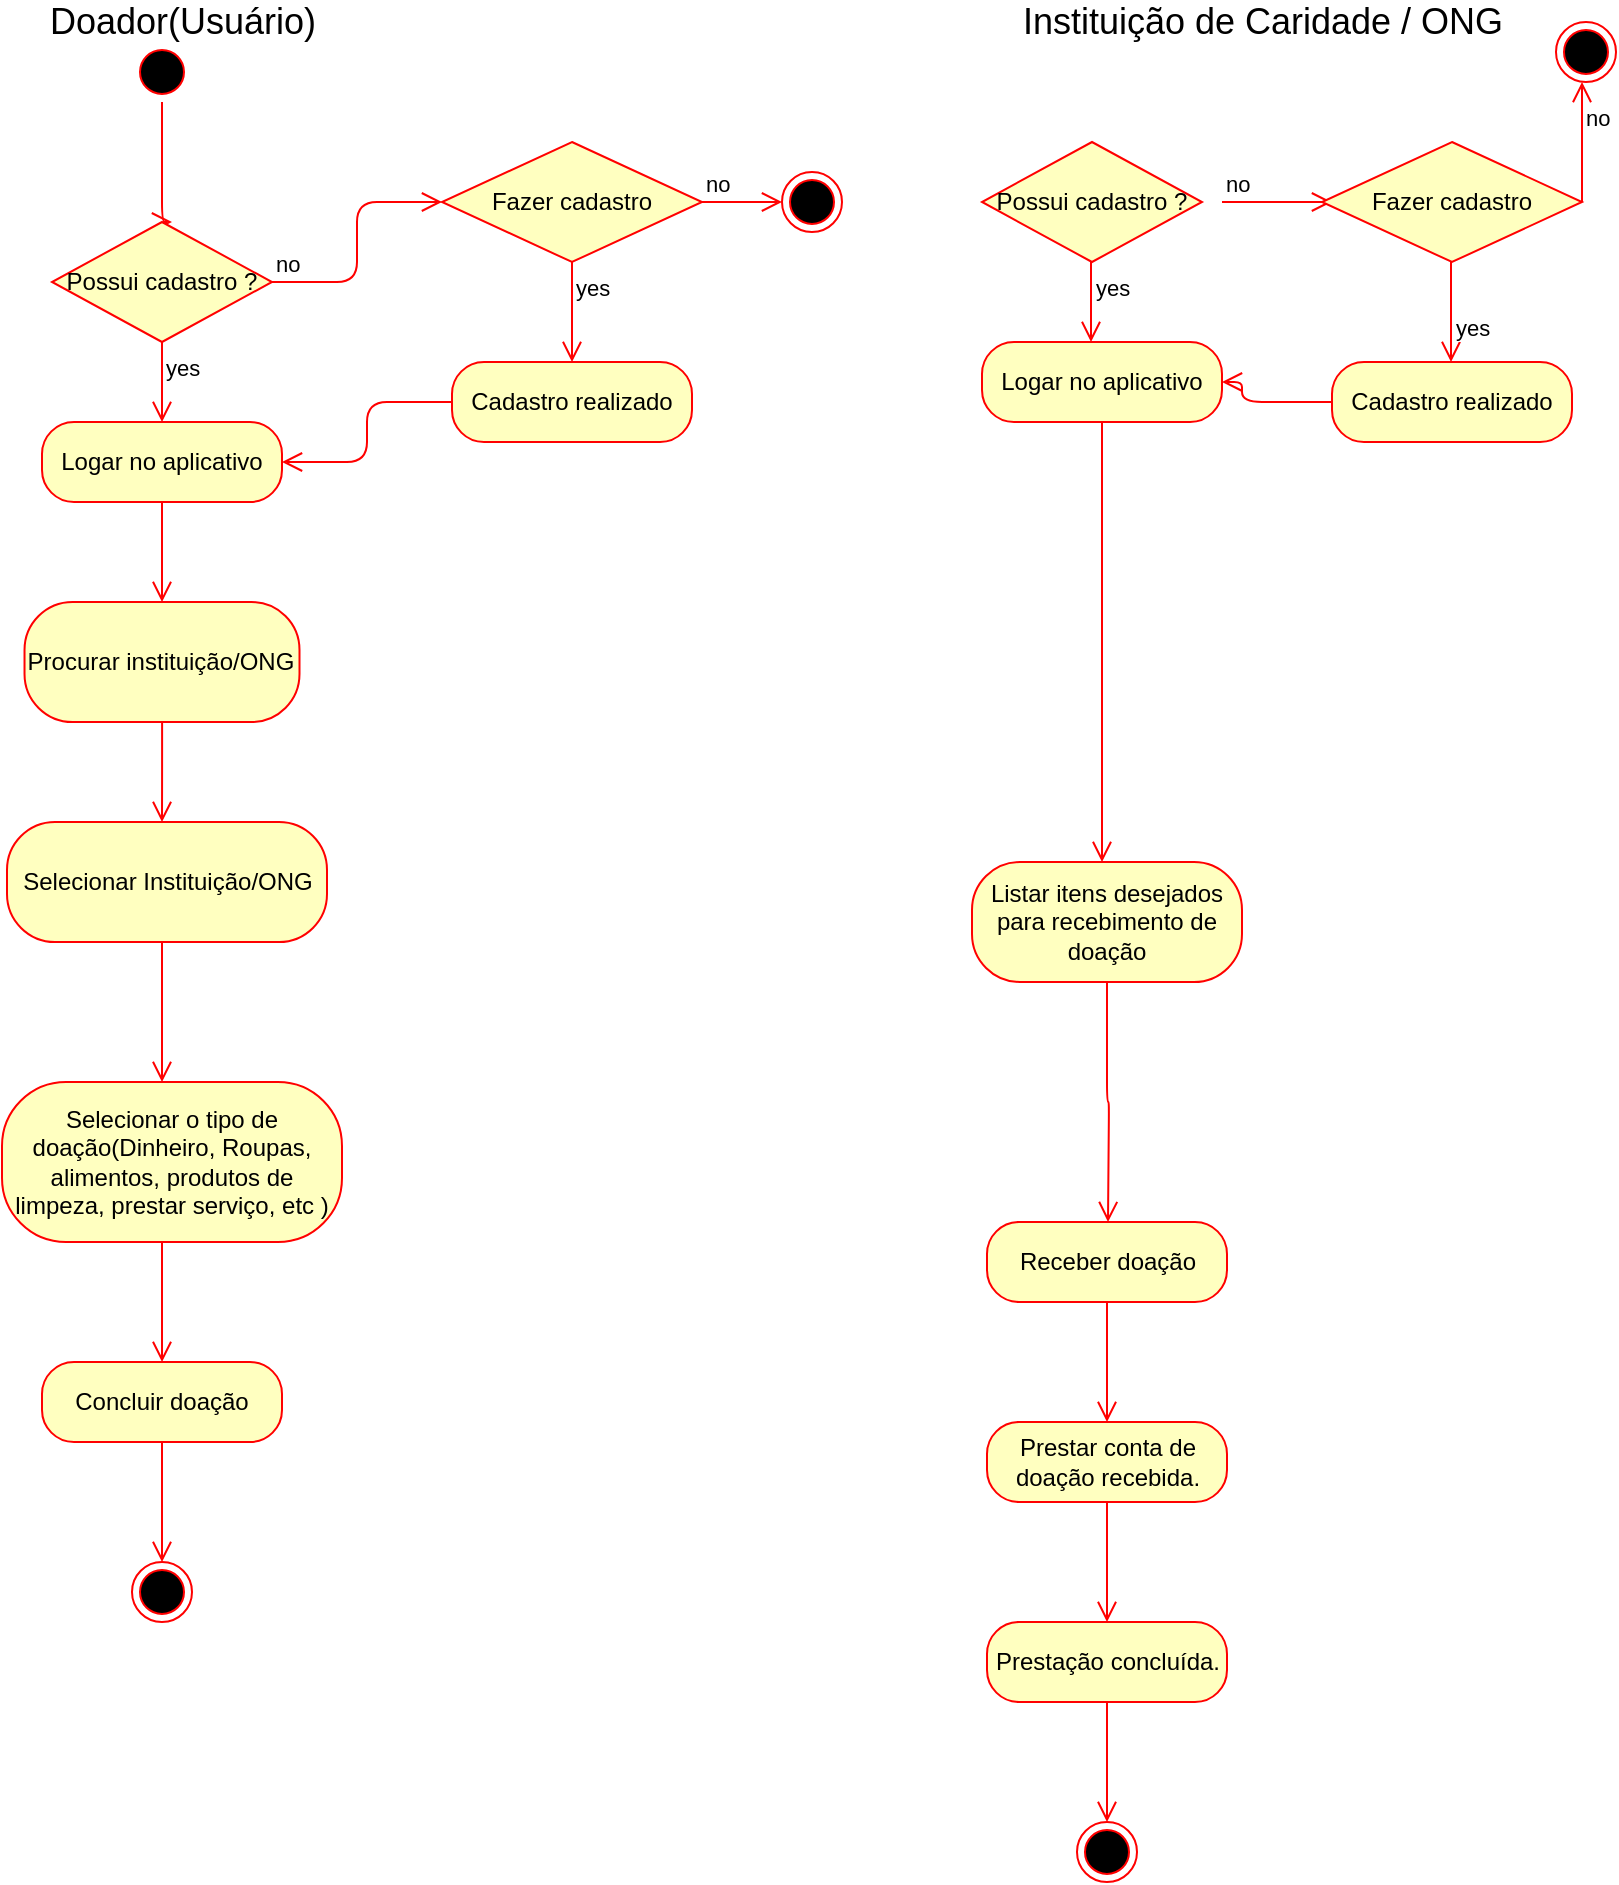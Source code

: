<mxfile version="15.2.7"><diagram id="UurP5h0zBJyFu4KQyx0P" name="Page-1"><mxGraphModel dx="868" dy="452" grid="1" gridSize="10" guides="1" tooltips="1" connect="1" arrows="1" fold="1" page="1" pageScale="1" pageWidth="827" pageHeight="1169" math="0" shadow="0"><root><mxCell id="0"/><mxCell id="1" parent="0"/><mxCell id="u4Ucdc-VB1yemxS_gb2c-9" value="&lt;font style=&quot;font-size: 18px&quot;&gt;Doador(Usuário)&lt;br&gt;&lt;/font&gt;" style="text;html=1;align=center;verticalAlign=middle;resizable=0;points=[];autosize=1;strokeColor=none;fillColor=none;" vertex="1" parent="1"><mxGeometry x="35" y="20" width="150" height="20" as="geometry"/></mxCell><mxCell id="u4Ucdc-VB1yemxS_gb2c-10" value="&lt;font style=&quot;font-size: 18px&quot;&gt;Instituição de Caridade / ONG&lt;/font&gt;" style="text;html=1;align=center;verticalAlign=middle;resizable=0;points=[];autosize=1;strokeColor=none;fillColor=none;" vertex="1" parent="1"><mxGeometry x="520" y="20" width="260" height="20" as="geometry"/></mxCell><mxCell id="u4Ucdc-VB1yemxS_gb2c-11" value="" style="ellipse;html=1;shape=startState;fillColor=#000000;strokeColor=#ff0000;" vertex="1" parent="1"><mxGeometry x="85" y="40" width="30" height="30" as="geometry"/></mxCell><mxCell id="u4Ucdc-VB1yemxS_gb2c-12" value="" style="edgeStyle=orthogonalEdgeStyle;html=1;verticalAlign=bottom;endArrow=open;endSize=8;strokeColor=#ff0000;" edge="1" source="u4Ucdc-VB1yemxS_gb2c-11" parent="1"><mxGeometry relative="1" as="geometry"><mxPoint x="105" y="130" as="targetPoint"/><Array as="points"><mxPoint x="100" y="130"/></Array></mxGeometry></mxCell><mxCell id="u4Ucdc-VB1yemxS_gb2c-32" value="Possui cadastro ?" style="rhombus;whiteSpace=wrap;html=1;fillColor=#ffffc0;strokeColor=#ff0000;" vertex="1" parent="1"><mxGeometry x="45" y="130" width="110" height="60" as="geometry"/></mxCell><mxCell id="u4Ucdc-VB1yemxS_gb2c-33" value="no" style="edgeStyle=orthogonalEdgeStyle;html=1;align=left;verticalAlign=bottom;endArrow=open;endSize=8;strokeColor=#ff0000;entryX=0;entryY=0.5;entryDx=0;entryDy=0;" edge="1" source="u4Ucdc-VB1yemxS_gb2c-32" parent="1" target="u4Ucdc-VB1yemxS_gb2c-60"><mxGeometry x="-1" relative="1" as="geometry"><mxPoint x="230" y="125" as="targetPoint"/></mxGeometry></mxCell><mxCell id="u4Ucdc-VB1yemxS_gb2c-34" value="yes" style="edgeStyle=orthogonalEdgeStyle;html=1;align=left;verticalAlign=top;endArrow=open;endSize=8;strokeColor=#ff0000;" edge="1" source="u4Ucdc-VB1yemxS_gb2c-32" parent="1"><mxGeometry x="-1" relative="1" as="geometry"><mxPoint x="100" y="230" as="targetPoint"/></mxGeometry></mxCell><mxCell id="u4Ucdc-VB1yemxS_gb2c-39" value="Logar no aplicativo" style="rounded=1;whiteSpace=wrap;html=1;arcSize=40;fontColor=#000000;fillColor=#ffffc0;strokeColor=#ff0000;" vertex="1" parent="1"><mxGeometry x="40" y="230" width="120" height="40" as="geometry"/></mxCell><mxCell id="u4Ucdc-VB1yemxS_gb2c-40" value="" style="edgeStyle=orthogonalEdgeStyle;html=1;verticalAlign=bottom;endArrow=open;endSize=8;strokeColor=#ff0000;" edge="1" source="u4Ucdc-VB1yemxS_gb2c-39" parent="1"><mxGeometry relative="1" as="geometry"><mxPoint x="100" y="320" as="targetPoint"/></mxGeometry></mxCell><mxCell id="u4Ucdc-VB1yemxS_gb2c-41" value="Procurar instituição/ONG" style="rounded=1;whiteSpace=wrap;html=1;arcSize=40;fontColor=#000000;fillColor=#ffffc0;strokeColor=#ff0000;" vertex="1" parent="1"><mxGeometry x="31.26" y="320" width="137.49" height="60" as="geometry"/></mxCell><mxCell id="u4Ucdc-VB1yemxS_gb2c-42" value="" style="edgeStyle=orthogonalEdgeStyle;html=1;verticalAlign=bottom;endArrow=open;endSize=8;strokeColor=#ff0000;" edge="1" source="u4Ucdc-VB1yemxS_gb2c-41" parent="1"><mxGeometry relative="1" as="geometry"><mxPoint x="100" y="430" as="targetPoint"/></mxGeometry></mxCell><mxCell id="u4Ucdc-VB1yemxS_gb2c-44" value="Selecionar Instituição/ONG" style="rounded=1;whiteSpace=wrap;html=1;arcSize=40;fontColor=#000000;fillColor=#ffffc0;strokeColor=#ff0000;" vertex="1" parent="1"><mxGeometry x="22.5" y="430" width="160" height="60" as="geometry"/></mxCell><mxCell id="u4Ucdc-VB1yemxS_gb2c-45" value="" style="edgeStyle=orthogonalEdgeStyle;html=1;verticalAlign=bottom;endArrow=open;endSize=8;strokeColor=#ff0000;" edge="1" source="u4Ucdc-VB1yemxS_gb2c-44" parent="1"><mxGeometry relative="1" as="geometry"><mxPoint x="100" y="560" as="targetPoint"/><Array as="points"><mxPoint x="100" y="520"/><mxPoint x="100" y="520"/></Array></mxGeometry></mxCell><mxCell id="u4Ucdc-VB1yemxS_gb2c-46" value="Selecionar o tipo de doação(Dinheiro, Roupas, alimentos, produtos de limpeza, prestar serviço, etc )" style="rounded=1;whiteSpace=wrap;html=1;arcSize=40;fontColor=#000000;fillColor=#ffffc0;strokeColor=#ff0000;" vertex="1" parent="1"><mxGeometry x="20" y="560" width="170" height="80" as="geometry"/></mxCell><mxCell id="u4Ucdc-VB1yemxS_gb2c-47" value="" style="edgeStyle=orthogonalEdgeStyle;html=1;verticalAlign=bottom;endArrow=open;endSize=8;strokeColor=#ff0000;" edge="1" source="u4Ucdc-VB1yemxS_gb2c-46" parent="1"><mxGeometry relative="1" as="geometry"><mxPoint x="100.01" y="700" as="targetPoint"/><Array as="points"><mxPoint x="100" y="660"/><mxPoint x="100" y="660"/></Array></mxGeometry></mxCell><mxCell id="u4Ucdc-VB1yemxS_gb2c-48" value="Concluir doação" style="rounded=1;whiteSpace=wrap;html=1;arcSize=40;fontColor=#000000;fillColor=#ffffc0;strokeColor=#ff0000;" vertex="1" parent="1"><mxGeometry x="40" y="700" width="120" height="40" as="geometry"/></mxCell><mxCell id="u4Ucdc-VB1yemxS_gb2c-49" value="" style="edgeStyle=orthogonalEdgeStyle;html=1;verticalAlign=bottom;endArrow=open;endSize=8;strokeColor=#ff0000;" edge="1" source="u4Ucdc-VB1yemxS_gb2c-48" parent="1"><mxGeometry relative="1" as="geometry"><mxPoint x="100" y="800" as="targetPoint"/></mxGeometry></mxCell><mxCell id="u4Ucdc-VB1yemxS_gb2c-50" value="" style="ellipse;html=1;shape=endState;fillColor=#000000;strokeColor=#ff0000;" vertex="1" parent="1"><mxGeometry x="85" y="800" width="30" height="30" as="geometry"/></mxCell><mxCell id="u4Ucdc-VB1yemxS_gb2c-60" value="Fazer cadastro" style="rhombus;whiteSpace=wrap;html=1;fillColor=#ffffc0;strokeColor=#ff0000;" vertex="1" parent="1"><mxGeometry x="240" y="90" width="130" height="60" as="geometry"/></mxCell><mxCell id="u4Ucdc-VB1yemxS_gb2c-61" value="no" style="edgeStyle=orthogonalEdgeStyle;html=1;align=left;verticalAlign=bottom;endArrow=open;endSize=8;strokeColor=#ff0000;" edge="1" source="u4Ucdc-VB1yemxS_gb2c-60" parent="1"><mxGeometry x="-1" relative="1" as="geometry"><mxPoint x="410" y="120" as="targetPoint"/></mxGeometry></mxCell><mxCell id="u4Ucdc-VB1yemxS_gb2c-62" value="yes" style="edgeStyle=orthogonalEdgeStyle;html=1;align=left;verticalAlign=top;endArrow=open;endSize=8;strokeColor=#ff0000;" edge="1" source="u4Ucdc-VB1yemxS_gb2c-60" parent="1"><mxGeometry x="-1" relative="1" as="geometry"><mxPoint x="305" y="200" as="targetPoint"/><Array as="points"><mxPoint x="305" y="200"/><mxPoint x="305" y="200"/></Array></mxGeometry></mxCell><mxCell id="u4Ucdc-VB1yemxS_gb2c-63" value="" style="ellipse;html=1;shape=endState;fillColor=#000000;strokeColor=#ff0000;" vertex="1" parent="1"><mxGeometry x="410" y="105" width="30" height="30" as="geometry"/></mxCell><mxCell id="u4Ucdc-VB1yemxS_gb2c-64" value="Cadastro realizado" style="rounded=1;whiteSpace=wrap;html=1;arcSize=40;fontColor=#000000;fillColor=#ffffc0;strokeColor=#ff0000;" vertex="1" parent="1"><mxGeometry x="245" y="200" width="120" height="40" as="geometry"/></mxCell><mxCell id="u4Ucdc-VB1yemxS_gb2c-65" value="" style="edgeStyle=orthogonalEdgeStyle;html=1;verticalAlign=bottom;endArrow=open;endSize=8;strokeColor=#ff0000;entryX=1;entryY=0.5;entryDx=0;entryDy=0;" edge="1" source="u4Ucdc-VB1yemxS_gb2c-64" parent="1" target="u4Ucdc-VB1yemxS_gb2c-39"><mxGeometry relative="1" as="geometry"><mxPoint x="170" y="260" as="targetPoint"/></mxGeometry></mxCell><mxCell id="u4Ucdc-VB1yemxS_gb2c-68" value="Possui cadastro ?" style="rhombus;whiteSpace=wrap;html=1;fillColor=#ffffc0;strokeColor=#ff0000;" vertex="1" parent="1"><mxGeometry x="510" y="90" width="110" height="60" as="geometry"/></mxCell><mxCell id="u4Ucdc-VB1yemxS_gb2c-69" value="no" style="edgeStyle=orthogonalEdgeStyle;html=1;align=left;verticalAlign=bottom;endArrow=open;endSize=8;strokeColor=#ff0000;" edge="1" parent="1"><mxGeometry x="-1" relative="1" as="geometry"><mxPoint x="685" y="120" as="targetPoint"/><mxPoint x="630" y="120" as="sourcePoint"/><Array as="points"><mxPoint x="650" y="120"/><mxPoint x="650" y="120"/></Array></mxGeometry></mxCell><mxCell id="u4Ucdc-VB1yemxS_gb2c-70" value="Fazer cadastro" style="rhombus;whiteSpace=wrap;html=1;fillColor=#ffffc0;strokeColor=#ff0000;" vertex="1" parent="1"><mxGeometry x="680" y="90" width="130" height="60" as="geometry"/></mxCell><mxCell id="u4Ucdc-VB1yemxS_gb2c-73" value="no" style="edgeStyle=orthogonalEdgeStyle;html=1;align=left;verticalAlign=bottom;endArrow=open;endSize=8;strokeColor=#ff0000;exitX=1;exitY=0.5;exitDx=0;exitDy=0;" edge="1" parent="1" source="u4Ucdc-VB1yemxS_gb2c-70"><mxGeometry x="0.111" relative="1" as="geometry"><mxPoint x="810" y="60" as="targetPoint"/><mxPoint x="820" y="120" as="sourcePoint"/><Array as="points"><mxPoint x="810" y="100"/><mxPoint x="810" y="100"/></Array><mxPoint as="offset"/></mxGeometry></mxCell><mxCell id="u4Ucdc-VB1yemxS_gb2c-74" value="" style="ellipse;html=1;shape=endState;fillColor=#000000;strokeColor=#ff0000;" vertex="1" parent="1"><mxGeometry x="797" y="30" width="30" height="30" as="geometry"/></mxCell><mxCell id="u4Ucdc-VB1yemxS_gb2c-76" value="yes" style="edgeStyle=orthogonalEdgeStyle;html=1;align=left;verticalAlign=top;endArrow=open;endSize=8;strokeColor=#ff0000;" edge="1" parent="1"><mxGeometry x="-0.2" relative="1" as="geometry"><mxPoint x="744.5" y="200" as="targetPoint"/><mxPoint x="744.5" y="150" as="sourcePoint"/><Array as="points"><mxPoint x="744.5" y="200"/><mxPoint x="744.5" y="200"/></Array><mxPoint as="offset"/></mxGeometry></mxCell><mxCell id="u4Ucdc-VB1yemxS_gb2c-77" value="Cadastro realizado" style="rounded=1;whiteSpace=wrap;html=1;arcSize=40;fontColor=#000000;fillColor=#ffffc0;strokeColor=#ff0000;" vertex="1" parent="1"><mxGeometry x="685" y="200" width="120" height="40" as="geometry"/></mxCell><mxCell id="u4Ucdc-VB1yemxS_gb2c-81" value="yes" style="edgeStyle=orthogonalEdgeStyle;html=1;align=left;verticalAlign=top;endArrow=open;endSize=8;strokeColor=#ff0000;" edge="1" parent="1"><mxGeometry x="-1" relative="1" as="geometry"><mxPoint x="564.5" y="190" as="targetPoint"/><mxPoint x="564.5" y="150" as="sourcePoint"/></mxGeometry></mxCell><mxCell id="u4Ucdc-VB1yemxS_gb2c-82" value="Logar no aplicativo" style="rounded=1;whiteSpace=wrap;html=1;arcSize=40;fontColor=#000000;fillColor=#ffffc0;strokeColor=#ff0000;" vertex="1" parent="1"><mxGeometry x="510" y="190" width="120" height="40" as="geometry"/></mxCell><mxCell id="u4Ucdc-VB1yemxS_gb2c-83" value="" style="edgeStyle=orthogonalEdgeStyle;html=1;verticalAlign=bottom;endArrow=open;endSize=8;strokeColor=#ff0000;entryX=1;entryY=0.5;entryDx=0;entryDy=0;exitX=0;exitY=0.5;exitDx=0;exitDy=0;" edge="1" parent="1" source="u4Ucdc-VB1yemxS_gb2c-77" target="u4Ucdc-VB1yemxS_gb2c-82"><mxGeometry relative="1" as="geometry"><mxPoint x="575" y="250" as="targetPoint"/><mxPoint x="660" y="220" as="sourcePoint"/><Array as="points"><mxPoint x="640" y="220"/><mxPoint x="640" y="210"/></Array></mxGeometry></mxCell><mxCell id="u4Ucdc-VB1yemxS_gb2c-84" value="" style="edgeStyle=orthogonalEdgeStyle;html=1;verticalAlign=bottom;endArrow=open;endSize=8;strokeColor=#ff0000;exitX=0.5;exitY=1;exitDx=0;exitDy=0;" edge="1" parent="1" source="u4Ucdc-VB1yemxS_gb2c-82"><mxGeometry relative="1" as="geometry"><mxPoint x="570" y="450" as="targetPoint"/><mxPoint x="600" y="300" as="sourcePoint"/><Array as="points"><mxPoint x="570" y="280"/><mxPoint x="570" y="280"/></Array></mxGeometry></mxCell><mxCell id="u4Ucdc-VB1yemxS_gb2c-87" value="Listar itens desejados para recebimento de doação" style="rounded=1;whiteSpace=wrap;html=1;arcSize=40;fontColor=#000000;fillColor=#ffffc0;strokeColor=#ff0000;" vertex="1" parent="1"><mxGeometry x="505" y="450" width="135" height="60" as="geometry"/></mxCell><mxCell id="u4Ucdc-VB1yemxS_gb2c-88" value="" style="edgeStyle=orthogonalEdgeStyle;html=1;verticalAlign=bottom;endArrow=open;endSize=8;strokeColor=#ff0000;" edge="1" source="u4Ucdc-VB1yemxS_gb2c-87" parent="1"><mxGeometry relative="1" as="geometry"><mxPoint x="573" y="630" as="targetPoint"/></mxGeometry></mxCell><mxCell id="u4Ucdc-VB1yemxS_gb2c-89" value="Receber doação" style="rounded=1;whiteSpace=wrap;html=1;arcSize=40;fontColor=#000000;fillColor=#ffffc0;strokeColor=#ff0000;" vertex="1" parent="1"><mxGeometry x="512.5" y="630" width="120" height="40" as="geometry"/></mxCell><mxCell id="u4Ucdc-VB1yemxS_gb2c-90" value="" style="edgeStyle=orthogonalEdgeStyle;html=1;verticalAlign=bottom;endArrow=open;endSize=8;strokeColor=#ff0000;" edge="1" source="u4Ucdc-VB1yemxS_gb2c-89" parent="1"><mxGeometry relative="1" as="geometry"><mxPoint x="572.5" y="730" as="targetPoint"/></mxGeometry></mxCell><mxCell id="u4Ucdc-VB1yemxS_gb2c-91" value="Prestar conta de doação recebida." style="rounded=1;whiteSpace=wrap;html=1;arcSize=40;fontColor=#000000;fillColor=#ffffc0;strokeColor=#ff0000;" vertex="1" parent="1"><mxGeometry x="512.5" y="730" width="120" height="40" as="geometry"/></mxCell><mxCell id="u4Ucdc-VB1yemxS_gb2c-92" value="" style="edgeStyle=orthogonalEdgeStyle;html=1;verticalAlign=bottom;endArrow=open;endSize=8;strokeColor=#ff0000;" edge="1" source="u4Ucdc-VB1yemxS_gb2c-91" parent="1"><mxGeometry relative="1" as="geometry"><mxPoint x="572.5" y="830" as="targetPoint"/></mxGeometry></mxCell><mxCell id="u4Ucdc-VB1yemxS_gb2c-93" value="Prestação concluída." style="rounded=1;whiteSpace=wrap;html=1;arcSize=40;fontColor=#000000;fillColor=#ffffc0;strokeColor=#ff0000;" vertex="1" parent="1"><mxGeometry x="512.5" y="830" width="120" height="40" as="geometry"/></mxCell><mxCell id="u4Ucdc-VB1yemxS_gb2c-94" value="" style="edgeStyle=orthogonalEdgeStyle;html=1;verticalAlign=bottom;endArrow=open;endSize=8;strokeColor=#ff0000;" edge="1" source="u4Ucdc-VB1yemxS_gb2c-93" parent="1"><mxGeometry relative="1" as="geometry"><mxPoint x="572.5" y="930" as="targetPoint"/></mxGeometry></mxCell><mxCell id="u4Ucdc-VB1yemxS_gb2c-95" value="" style="ellipse;html=1;shape=endState;fillColor=#000000;strokeColor=#ff0000;" vertex="1" parent="1"><mxGeometry x="557.5" y="930" width="30" height="30" as="geometry"/></mxCell></root></mxGraphModel></diagram></mxfile>